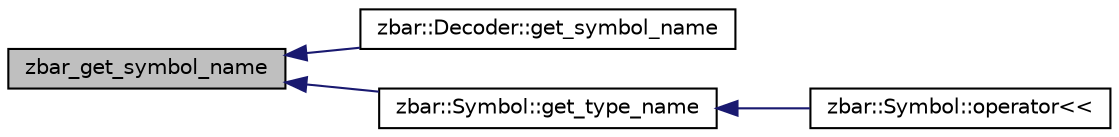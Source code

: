 digraph G
{
  edge [fontname="Helvetica",fontsize="10",labelfontname="Helvetica",labelfontsize="10"];
  node [fontname="Helvetica",fontsize="10",shape=record];
  rankdir=LR;
  Node1 [label="zbar_get_symbol_name",height=0.2,width=0.4,color="black", fillcolor="grey75", style="filled" fontcolor="black"];
  Node1 -> Node2 [dir=back,color="midnightblue",fontsize="10",style="solid",fontname="Helvetica"];
  Node2 [label="zbar::Decoder::get_symbol_name",height=0.2,width=0.4,color="black", fillcolor="white", style="filled",URL="$classzbar_1_1_decoder.html#a56b3393e16af78745c1f98bffebb73ce"];
  Node1 -> Node3 [dir=back,color="midnightblue",fontsize="10",style="solid",fontname="Helvetica"];
  Node3 [label="zbar::Symbol::get_type_name",height=0.2,width=0.4,color="black", fillcolor="white", style="filled",URL="$classzbar_1_1_symbol.html#a516394eb003a5140f3915759c4843ca5",tooltip="retrieve the string name of the symbol type."];
  Node3 -> Node4 [dir=back,color="midnightblue",fontsize="10",style="solid",fontname="Helvetica"];
  Node4 [label="zbar::Symbol::operator\<\<",height=0.2,width=0.4,color="black", fillcolor="white", style="filled",URL="$classzbar_1_1_symbol.html#a26d9e1f03e35d7a592c15fd31829972b"];
}
